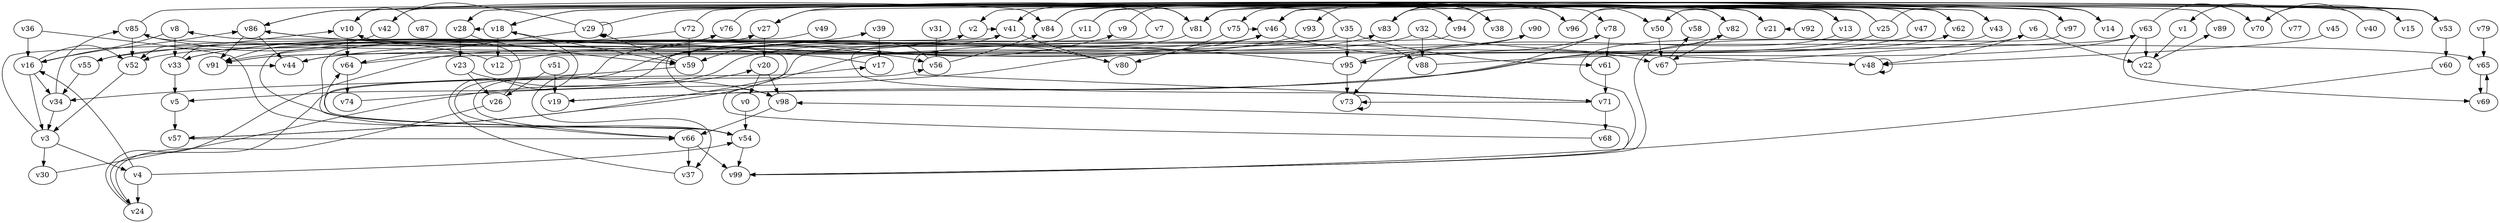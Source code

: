 // Benchmark game 148 - 100 vertices
digraph G {
    v0 [name="v0", player=0];
    v1 [name="v1", player=1];
    v2 [name="v2", player=0];
    v3 [name="v3", player=1];
    v4 [name="v4", player=1, target=1];
    v5 [name="v5", player=0, target=1];
    v6 [name="v6", player=1];
    v7 [name="v7", player=1, target=1];
    v8 [name="v8", player=1];
    v9 [name="v9", player=0];
    v10 [name="v10", player=0];
    v11 [name="v11", player=0];
    v12 [name="v12", player=0];
    v13 [name="v13", player=0];
    v14 [name="v14", player=1, target=1];
    v15 [name="v15", player=1];
    v16 [name="v16", player=1];
    v17 [name="v17", player=0];
    v18 [name="v18", player=0];
    v19 [name="v19", player=1];
    v20 [name="v20", player=0];
    v21 [name="v21", player=1];
    v22 [name="v22", player=1];
    v23 [name="v23", player=0];
    v24 [name="v24", player=1];
    v25 [name="v25", player=0];
    v26 [name="v26", player=1];
    v27 [name="v27", player=1];
    v28 [name="v28", player=0];
    v29 [name="v29", player=0];
    v30 [name="v30", player=0];
    v31 [name="v31", player=1, target=1];
    v32 [name="v32", player=0];
    v33 [name="v33", player=1];
    v34 [name="v34", player=1, target=1];
    v35 [name="v35", player=1];
    v36 [name="v36", player=0];
    v37 [name="v37", player=1];
    v38 [name="v38", player=0];
    v39 [name="v39", player=0];
    v40 [name="v40", player=1];
    v41 [name="v41", player=0];
    v42 [name="v42", player=0, target=1];
    v43 [name="v43", player=1];
    v44 [name="v44", player=1];
    v45 [name="v45", player=1, target=1];
    v46 [name="v46", player=1];
    v47 [name="v47", player=1];
    v48 [name="v48", player=1];
    v49 [name="v49", player=0];
    v50 [name="v50", player=0, target=1];
    v51 [name="v51", player=1];
    v52 [name="v52", player=0];
    v53 [name="v53", player=1];
    v54 [name="v54", player=0];
    v55 [name="v55", player=0];
    v56 [name="v56", player=0];
    v57 [name="v57", player=1, target=1];
    v58 [name="v58", player=0];
    v59 [name="v59", player=1];
    v60 [name="v60", player=1];
    v61 [name="v61", player=1];
    v62 [name="v62", player=1];
    v63 [name="v63", player=1];
    v64 [name="v64", player=0];
    v65 [name="v65", player=1];
    v66 [name="v66", player=1];
    v67 [name="v67", player=0];
    v68 [name="v68", player=0];
    v69 [name="v69", player=0];
    v70 [name="v70", player=1, target=1];
    v71 [name="v71", player=0, target=1];
    v72 [name="v72", player=1];
    v73 [name="v73", player=0, target=1];
    v74 [name="v74", player=1];
    v75 [name="v75", player=1];
    v76 [name="v76", player=1];
    v77 [name="v77", player=0];
    v78 [name="v78", player=1];
    v79 [name="v79", player=1];
    v80 [name="v80", player=1, target=1];
    v81 [name="v81", player=1, target=1];
    v82 [name="v82", player=0];
    v83 [name="v83", player=1];
    v84 [name="v84", player=0];
    v85 [name="v85", player=0];
    v86 [name="v86", player=1, target=1];
    v87 [name="v87", player=0];
    v88 [name="v88", player=0];
    v89 [name="v89", player=0];
    v90 [name="v90", player=1, target=1];
    v91 [name="v91", player=0];
    v92 [name="v92", player=1];
    v93 [name="v93", player=1, target=1];
    v94 [name="v94", player=0];
    v95 [name="v95", player=0];
    v96 [name="v96", player=1];
    v97 [name="v97", player=0, target=1];
    v98 [name="v98", player=0];
    v99 [name="v99", player=0];

    v0 -> v54;
    v1 -> v22;
    v2 -> v41 [constraint="time == 3"];
    v3 -> v30;
    v4 -> v24;
    v5 -> v57;
    v6 -> v22;
    v7 -> v41 [constraint="time == 19"];
    v8 -> v16 [constraint="time >= 4"];
    v9 -> v81 [constraint="time % 2 == 1"];
    v10 -> v64;
    v11 -> v78 [constraint="time == 4"];
    v12 -> v85 [constraint="time % 5 == 0"];
    v13 -> v18 [constraint="(time % 3 == 1) || (time % 3 == 0)"];
    v14 -> v86 [constraint="time >= 8"];
    v15 -> v50 [constraint="time % 2 == 1"];
    v16 -> v3;
    v17 -> v86 [constraint="time % 2 == 1"];
    v18 -> v59 [constraint="time == 7"];
    v19 -> v82 [constraint="time <= 23"];
    v20 -> v98;
    v21 -> v46 [constraint="(time >= 2) && (time <= 21)"];
    v22 -> v89 [constraint="time % 4 == 3"];
    v23 -> v26;
    v24 -> v2 [constraint="time == 2"];
    v25 -> v2 [constraint="time >= 11"];
    v26 -> v10 [constraint="time >= 11"];
    v27 -> v20;
    v28 -> v23;
    v29 -> v29 [constraint="time <= 20"];
    v30 -> v20 [constraint="time == 9"];
    v31 -> v56;
    v32 -> v5 [constraint="time % 5 == 4"];
    v33 -> v5;
    v34 -> v3;
    v35 -> v95;
    v36 -> v16;
    v37 -> v18 [constraint="time % 6 == 2"];
    v38 -> v93 [constraint="time % 2 == 1"];
    v39 -> v17;
    v40 -> v70 [constraint="time == 3"];
    v41 -> v80;
    v42 -> v55 [constraint="time % 6 == 5"];
    v43 -> v28 [constraint="time % 2 == 0"];
    v44 -> v39 [constraint="time >= 11"];
    v45 -> v48 [constraint="time == 11"];
    v46 -> v67 [constraint="time == 6"];
    v47 -> v95 [constraint="time % 4 == 3"];
    v48 -> v48 [constraint="time <= 20"];
    v49 -> v54 [constraint="time <= 17"];
    v50 -> v67;
    v51 -> v26;
    v52 -> v3 [constraint="time >= 4"];
    v53 -> v60;
    v54 -> v64 [constraint="(time >= 5) && (time <= 21)"];
    v55 -> v34;
    v56 -> v84 [constraint="time == 16"];
    v57 -> v66 [constraint="time <= 16"];
    v58 -> v86 [constraint="time == 9"];
    v59 -> v34 [constraint="time <= 15"];
    v60 -> v99 [constraint="time == 5"];
    v61 -> v71;
    v62 -> v81 [constraint="time % 5 == 2"];
    v63 -> v22;
    v64 -> v74;
    v65 -> v69;
    v66 -> v99;
    v67 -> v58 [constraint="time >= 10"];
    v68 -> v83 [constraint="time >= 12"];
    v69 -> v65 [constraint="time % 3 == 0"];
    v70 -> v15 [constraint="time % 5 == 0"];
    v71 -> v68;
    v72 -> v91 [constraint="time == 7"];
    v73 -> v73;
    v74 -> v90 [constraint="time >= 9"];
    v75 -> v46 [constraint="time >= 8"];
    v76 -> v97 [constraint="time >= 7"];
    v77 -> v1 [constraint="(time >= 5) && (time <= 17)"];
    v78 -> v61;
    v79 -> v65;
    v80 -> v52 [constraint="time >= 6"];
    v81 -> v37 [constraint="time >= 14"];
    v82 -> v67 [constraint="time <= 23"];
    v83 -> v38 [constraint="time % 3 == 2"];
    v84 -> v82 [constraint="(time >= 6) && (time <= 18)"];
    v85 -> v52;
    v86 -> v56 [constraint="time >= 11"];
    v87 -> v10 [constraint="time <= 17"];
    v88 -> v63 [constraint="time % 4 == 3"];
    v89 -> v83 [constraint="time % 6 == 0"];
    v90 -> v44 [constraint="time % 4 == 2"];
    v91 -> v44 [constraint="time >= 10"];
    v92 -> v21 [constraint="time == 5"];
    v93 -> v33 [constraint="time % 4 == 0"];
    v94 -> v71 [constraint="time == 10"];
    v95 -> v73;
    v96 -> v83 [constraint="time % 3 == 0"];
    v97 -> v99 [constraint="time >= 6"];
    v98 -> v66 [constraint="time <= 17"];
    v99 -> v98 [constraint="time % 6 == 5"];
    v32 -> v48;
    v35 -> v10 [constraint="time == 15"];
    v8 -> v33;
    v63 -> v70 [constraint="time % 4 == 0"];
    v3 -> v41 [constraint="time == 6"];
    v16 -> v52 [constraint="time <= 13"];
    v54 -> v27 [constraint="time <= 6"];
    v23 -> v98 [constraint="time == 20"];
    v63 -> v69 [constraint="time >= 6"];
    v29 -> v42 [constraint="time == 12"];
    v53 -> v50 [constraint="time == 6"];
    v54 -> v99;
    v18 -> v12;
    v86 -> v91;
    v41 -> v71 [constraint="time == 11"];
    v35 -> v61 [constraint="time % 6 == 2"];
    v33 -> v88 [constraint="time >= 9"];
    v86 -> v44;
    v76 -> v52 [constraint="time % 3 == 1"];
    v94 -> v53 [constraint="time <= 22"];
    v75 -> v80;
    v18 -> v28 [constraint="time == 0"];
    v47 -> v75 [constraint="time == 5"];
    v25 -> v28 [constraint="time % 6 == 0"];
    v35 -> v57 [constraint="time >= 4"];
    v19 -> v62 [constraint="time >= 3"];
    v16 -> v34;
    v96 -> v62 [constraint="time <= 22"];
    v95 -> v91 [constraint="time >= 2"];
    v54 -> v17 [constraint="time == 12"];
    v95 -> v78 [constraint="time >= 14"];
    v57 -> v8 [constraint="time % 2 == 0"];
    v34 -> v85 [constraint="time <= 19"];
    v56 -> v59 [constraint="time >= 7"];
    v25 -> v14 [constraint="time % 6 == 1"];
    v67 -> v6 [constraint="time % 5 == 1"];
    v83 -> v94 [constraint="time <= 21"];
    v96 -> v50 [constraint="time <= 8"];
    v11 -> v66 [constraint="time >= 2"];
    v72 -> v21 [constraint="time % 4 == 2"];
    v4 -> v16 [constraint="time == 1"];
    v85 -> v65 [constraint="time <= 12"];
    v42 -> v84 [constraint="time % 6 == 5"];
    v72 -> v59;
    v81 -> v27 [constraint="time == 9"];
    v7 -> v98 [constraint="time % 4 == 2"];
    v20 -> v0;
    v97 -> v46 [constraint="time % 6 == 1"];
    v64 -> v63 [constraint="time == 14"];
    v85 -> v43 [constraint="time == 10"];
    v29 -> v96 [constraint="time % 5 == 4"];
    v66 -> v9 [constraint="time == 10"];
    v82 -> v27 [constraint="time >= 14"];
    v16 -> v86 [constraint="time == 2"];
    v25 -> v95 [constraint="time <= 20"];
    v26 -> v24 [constraint="time >= 7"];
    v84 -> v38 [constraint="time >= 9"];
    v12 -> v76 [constraint="time % 4 == 2"];
    v71 -> v73 [constraint="(time >= 3) && (time <= 15)"];
    v66 -> v37;
    v59 -> v29 [constraint="time == 18"];
    v13 -> v73 [constraint="(time % 3 == 1) || (time % 4 == 2)"];
    v35 -> v91 [constraint="time % 3 == 2"];
    v55 -> v10 [constraint="time >= 1"];
    v40 -> v18 [constraint="time % 6 == 3"];
    v3 -> v4;
    v6 -> v48;
    v36 -> v54 [constraint="(time % 2 == 0) || (time % 3 == 1)"];
    v51 -> v19;
    v28 -> v59 [constraint="time == 4"];
    v78 -> v19 [constraint="time >= 15"];
    v4 -> v54 [constraint="time == 11"];
    v33 -> v46 [constraint="time <= 25"];
    v81 -> v53 [constraint="time >= 1"];
    v24 -> v56 [constraint="(time % 2 == 0) || (time % 5 == 1)"];
    v91 -> v46 [constraint="time == 11"];
    v29 -> v64 [constraint="time <= 9"];
    v43 -> v99 [constraint="time >= 9"];
    v32 -> v88;
    v11 -> v13 [constraint="time == 2"];
}
